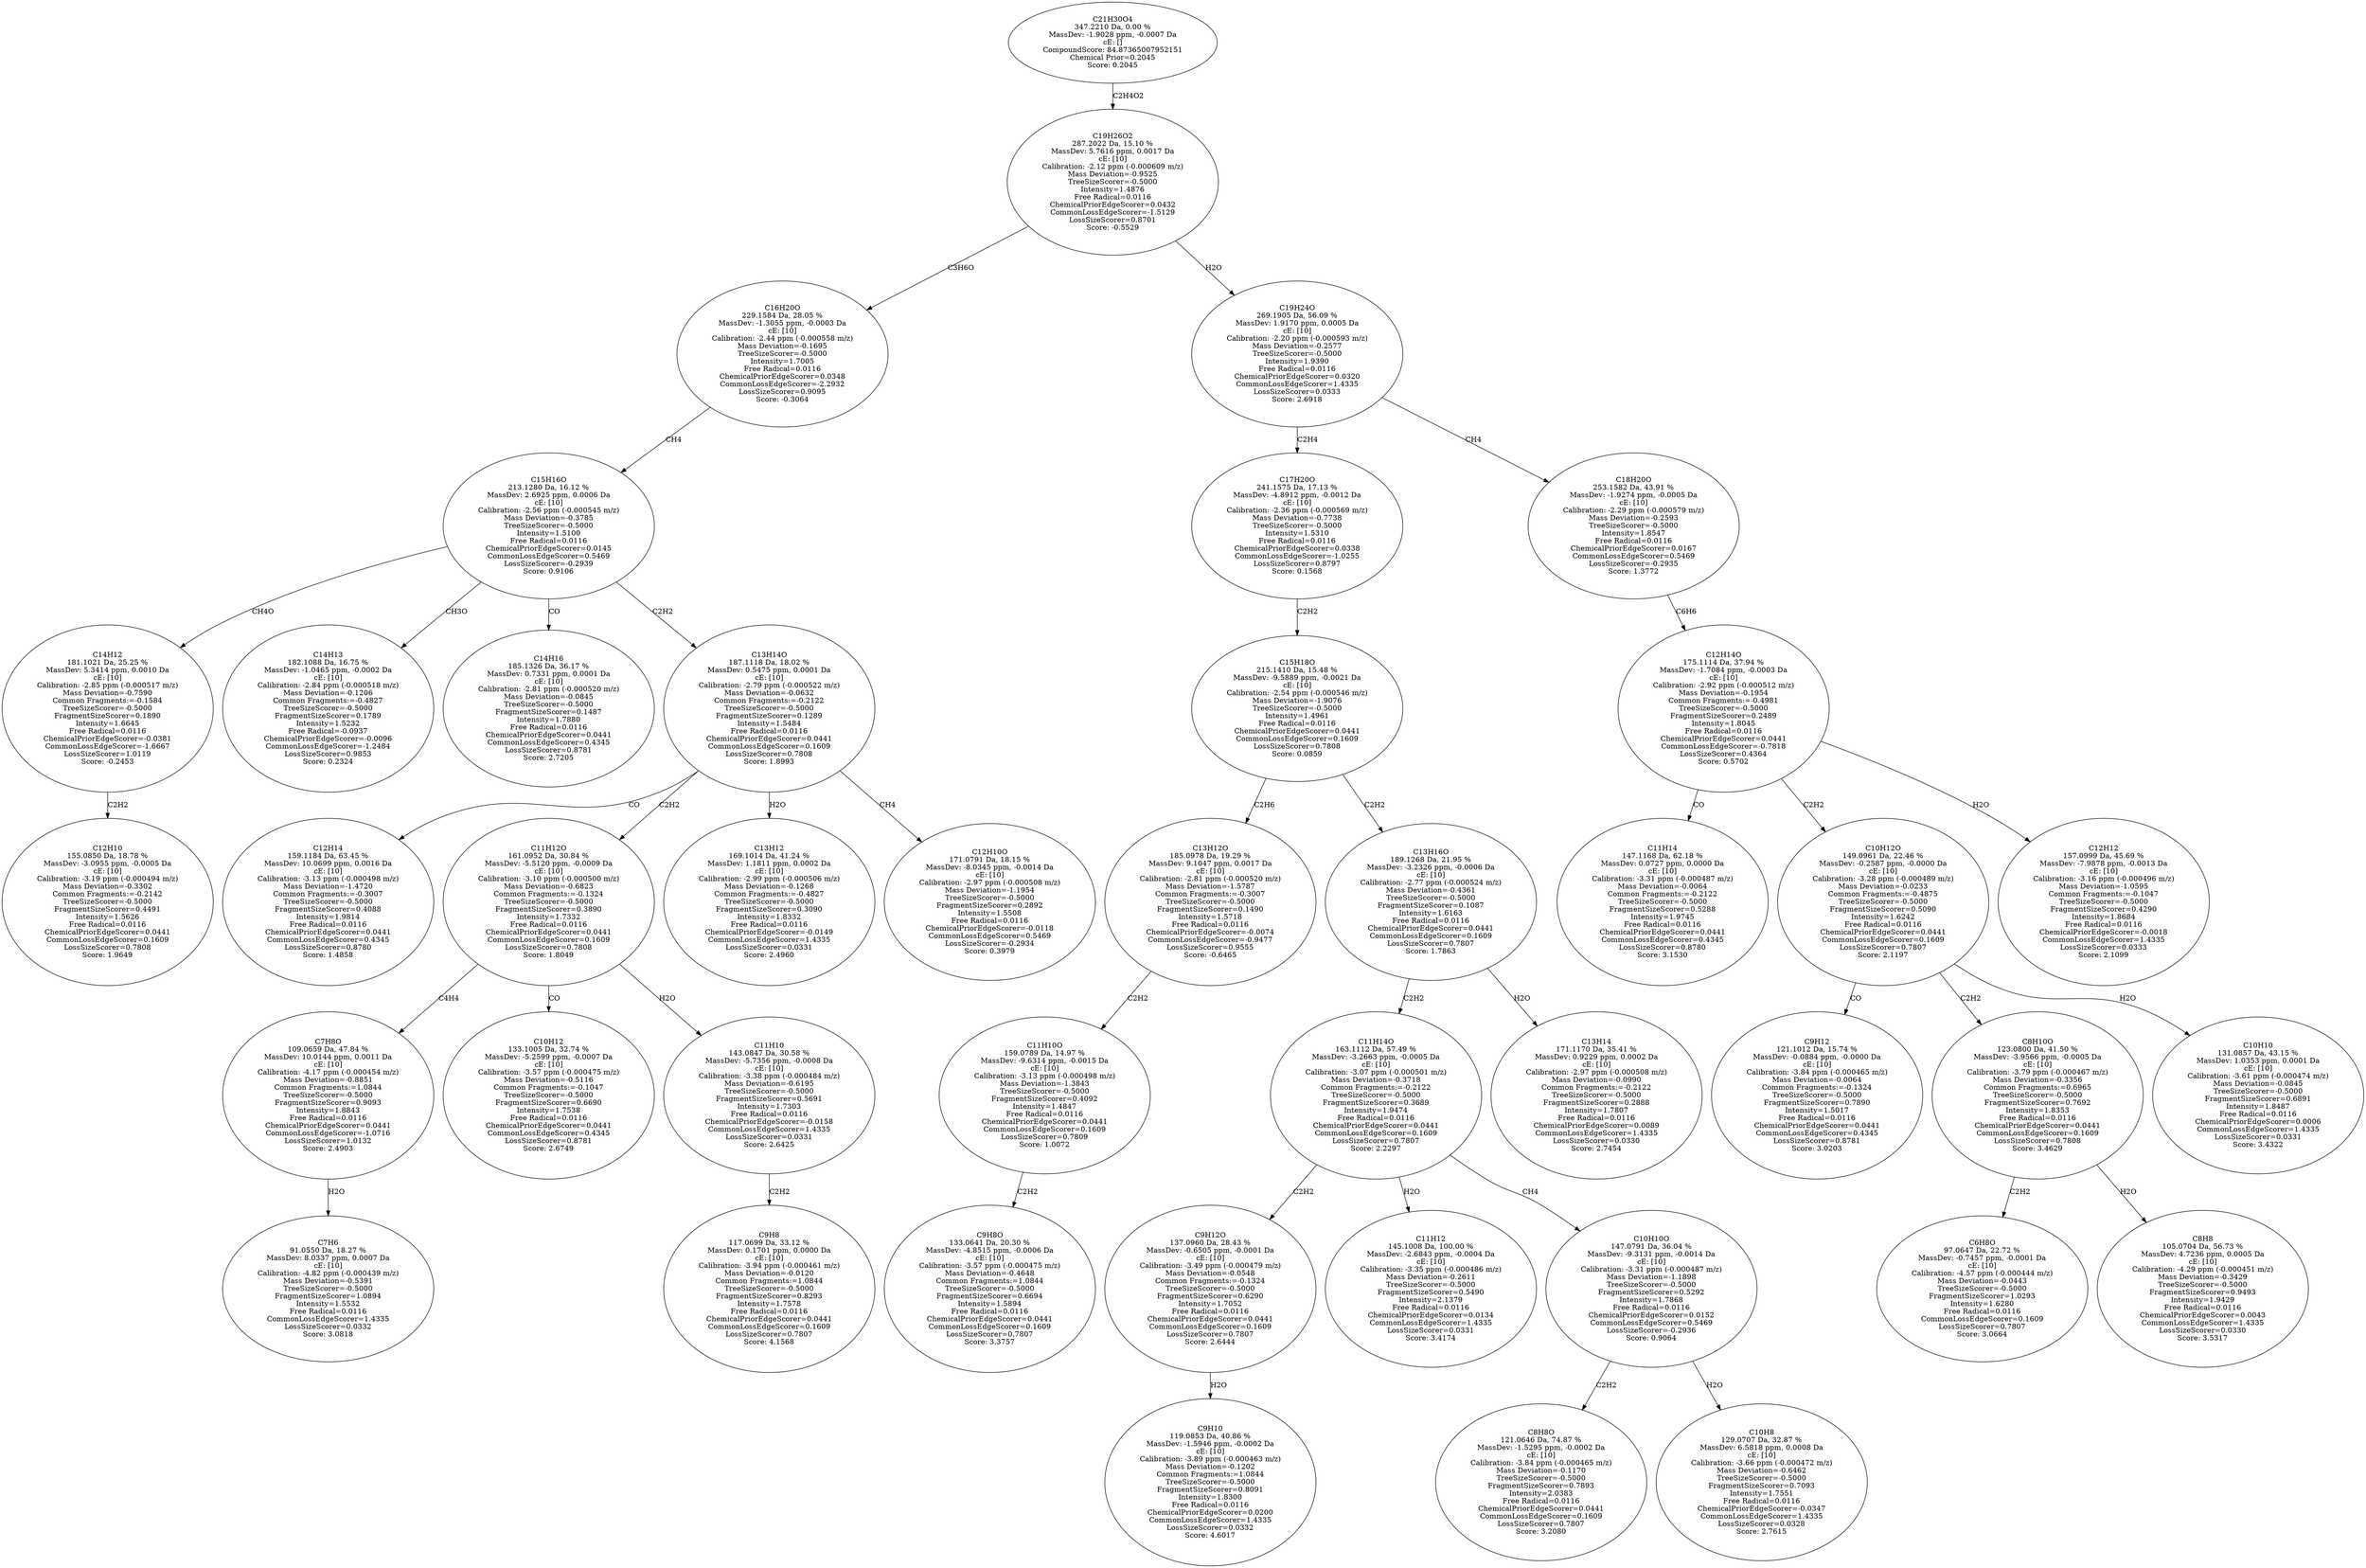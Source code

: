 strict digraph {
v1 [label="C12H10\n155.0850 Da, 18.78 %\nMassDev: -3.0955 ppm, -0.0005 Da\ncE: [10]\nCalibration: -3.19 ppm (-0.000494 m/z)\nMass Deviation=-0.3302\nCommon Fragments:=-0.2142\nTreeSizeScorer=-0.5000\nFragmentSizeScorer=0.4491\nIntensity=1.5626\nFree Radical=0.0116\nChemicalPriorEdgeScorer=0.0441\nCommonLossEdgeScorer=0.1609\nLossSizeScorer=0.7808\nScore: 1.9649"];
v2 [label="C14H12\n181.1021 Da, 25.25 %\nMassDev: 5.3414 ppm, 0.0010 Da\ncE: [10]\nCalibration: -2.85 ppm (-0.000517 m/z)\nMass Deviation=-0.7590\nCommon Fragments:=-0.1584\nTreeSizeScorer=-0.5000\nFragmentSizeScorer=0.1890\nIntensity=1.6645\nFree Radical=0.0116\nChemicalPriorEdgeScorer=-0.0381\nCommonLossEdgeScorer=-1.6667\nLossSizeScorer=1.0119\nScore: -0.2453"];
v3 [label="C14H13\n182.1088 Da, 16.75 %\nMassDev: -1.0465 ppm, -0.0002 Da\ncE: [10]\nCalibration: -2.84 ppm (-0.000518 m/z)\nMass Deviation=-0.1206\nCommon Fragments:=-0.4827\nTreeSizeScorer=-0.5000\nFragmentSizeScorer=0.1789\nIntensity=1.5232\nFree Radical=-0.0937\nChemicalPriorEdgeScorer=-0.0096\nCommonLossEdgeScorer=-1.2484\nLossSizeScorer=0.9853\nScore: 0.2324"];
v4 [label="C14H16\n185.1326 Da, 36.17 %\nMassDev: 0.7331 ppm, 0.0001 Da\ncE: [10]\nCalibration: -2.81 ppm (-0.000520 m/z)\nMass Deviation=-0.0845\nTreeSizeScorer=-0.5000\nFragmentSizeScorer=0.1487\nIntensity=1.7880\nFree Radical=0.0116\nChemicalPriorEdgeScorer=0.0441\nCommonLossEdgeScorer=0.4345\nLossSizeScorer=0.8781\nScore: 2.7205"];
v5 [label="C12H14\n159.1184 Da, 63.45 %\nMassDev: 10.0699 ppm, 0.0016 Da\ncE: [10]\nCalibration: -3.13 ppm (-0.000498 m/z)\nMass Deviation=-1.4720\nCommon Fragments:=-0.3007\nTreeSizeScorer=-0.5000\nFragmentSizeScorer=0.4088\nIntensity=1.9814\nFree Radical=0.0116\nChemicalPriorEdgeScorer=0.0441\nCommonLossEdgeScorer=0.4345\nLossSizeScorer=0.8780\nScore: 1.4858"];
v6 [label="C7H6\n91.0550 Da, 18.27 %\nMassDev: 8.0337 ppm, 0.0007 Da\ncE: [10]\nCalibration: -4.82 ppm (-0.000439 m/z)\nMass Deviation=-0.5391\nTreeSizeScorer=-0.5000\nFragmentSizeScorer=1.0894\nIntensity=1.5532\nFree Radical=0.0116\nCommonLossEdgeScorer=1.4335\nLossSizeScorer=0.0332\nScore: 3.0818"];
v7 [label="C7H8O\n109.0659 Da, 47.84 %\nMassDev: 10.0144 ppm, 0.0011 Da\ncE: [10]\nCalibration: -4.17 ppm (-0.000454 m/z)\nMass Deviation=-0.8851\nCommon Fragments:=1.0844\nTreeSizeScorer=-0.5000\nFragmentSizeScorer=0.9093\nIntensity=1.8843\nFree Radical=0.0116\nChemicalPriorEdgeScorer=0.0441\nCommonLossEdgeScorer=-1.0716\nLossSizeScorer=1.0132\nScore: 2.4903"];
v8 [label="C10H12\n133.1005 Da, 32.74 %\nMassDev: -5.2599 ppm, -0.0007 Da\ncE: [10]\nCalibration: -3.57 ppm (-0.000475 m/z)\nMass Deviation=-0.5116\nCommon Fragments:=-0.1047\nTreeSizeScorer=-0.5000\nFragmentSizeScorer=0.6690\nIntensity=1.7538\nFree Radical=0.0116\nChemicalPriorEdgeScorer=0.0441\nCommonLossEdgeScorer=0.4345\nLossSizeScorer=0.8781\nScore: 2.6749"];
v9 [label="C9H8\n117.0699 Da, 33.12 %\nMassDev: 0.1701 ppm, 0.0000 Da\ncE: [10]\nCalibration: -3.94 ppm (-0.000461 m/z)\nMass Deviation=-0.0120\nCommon Fragments:=1.0844\nTreeSizeScorer=-0.5000\nFragmentSizeScorer=0.8293\nIntensity=1.7578\nFree Radical=0.0116\nChemicalPriorEdgeScorer=0.0441\nCommonLossEdgeScorer=0.1609\nLossSizeScorer=0.7807\nScore: 4.1568"];
v10 [label="C11H10\n143.0847 Da, 30.58 %\nMassDev: -5.7356 ppm, -0.0008 Da\ncE: [10]\nCalibration: -3.38 ppm (-0.000484 m/z)\nMass Deviation=-0.6195\nTreeSizeScorer=-0.5000\nFragmentSizeScorer=0.5691\nIntensity=1.7303\nFree Radical=0.0116\nChemicalPriorEdgeScorer=-0.0158\nCommonLossEdgeScorer=1.4335\nLossSizeScorer=0.0331\nScore: 2.6425"];
v11 [label="C11H12O\n161.0952 Da, 30.84 %\nMassDev: -5.5120 ppm, -0.0009 Da\ncE: [10]\nCalibration: -3.10 ppm (-0.000500 m/z)\nMass Deviation=-0.6823\nCommon Fragments:=-0.1324\nTreeSizeScorer=-0.5000\nFragmentSizeScorer=0.3890\nIntensity=1.7332\nFree Radical=0.0116\nChemicalPriorEdgeScorer=0.0441\nCommonLossEdgeScorer=0.1609\nLossSizeScorer=0.7808\nScore: 1.8049"];
v12 [label="C13H12\n169.1014 Da, 41.24 %\nMassDev: 1.1811 ppm, 0.0002 Da\ncE: [10]\nCalibration: -2.99 ppm (-0.000506 m/z)\nMass Deviation=-0.1268\nCommon Fragments:=-0.4827\nTreeSizeScorer=-0.5000\nFragmentSizeScorer=0.3090\nIntensity=1.8332\nFree Radical=0.0116\nChemicalPriorEdgeScorer=-0.0149\nCommonLossEdgeScorer=1.4335\nLossSizeScorer=0.0331\nScore: 2.4960"];
v13 [label="C12H10O\n171.0791 Da, 18.15 %\nMassDev: -8.0345 ppm, -0.0014 Da\ncE: [10]\nCalibration: -2.97 ppm (-0.000508 m/z)\nMass Deviation=-1.1954\nTreeSizeScorer=-0.5000\nFragmentSizeScorer=0.2892\nIntensity=1.5508\nFree Radical=0.0116\nChemicalPriorEdgeScorer=-0.0118\nCommonLossEdgeScorer=0.5469\nLossSizeScorer=-0.2934\nScore: 0.3979"];
v14 [label="C13H14O\n187.1118 Da, 18.02 %\nMassDev: 0.5475 ppm, 0.0001 Da\ncE: [10]\nCalibration: -2.79 ppm (-0.000522 m/z)\nMass Deviation=-0.0632\nCommon Fragments:=-0.2122\nTreeSizeScorer=-0.5000\nFragmentSizeScorer=0.1289\nIntensity=1.5484\nFree Radical=0.0116\nChemicalPriorEdgeScorer=0.0441\nCommonLossEdgeScorer=0.1609\nLossSizeScorer=0.7808\nScore: 1.8993"];
v15 [label="C15H16O\n213.1280 Da, 16.12 %\nMassDev: 2.6925 ppm, 0.0006 Da\ncE: [10]\nCalibration: -2.56 ppm (-0.000545 m/z)\nMass Deviation=-0.3785\nTreeSizeScorer=-0.5000\nIntensity=1.5100\nFree Radical=0.0116\nChemicalPriorEdgeScorer=0.0145\nCommonLossEdgeScorer=0.5469\nLossSizeScorer=-0.2939\nScore: 0.9106"];
v16 [label="C16H20O\n229.1584 Da, 28.05 %\nMassDev: -1.3055 ppm, -0.0003 Da\ncE: [10]\nCalibration: -2.44 ppm (-0.000558 m/z)\nMass Deviation=-0.1695\nTreeSizeScorer=-0.5000\nIntensity=1.7005\nFree Radical=0.0116\nChemicalPriorEdgeScorer=0.0348\nCommonLossEdgeScorer=-2.2932\nLossSizeScorer=0.9095\nScore: -0.3064"];
v17 [label="C9H8O\n133.0641 Da, 20.30 %\nMassDev: -4.8515 ppm, -0.0006 Da\ncE: [10]\nCalibration: -3.57 ppm (-0.000475 m/z)\nMass Deviation=-0.4648\nCommon Fragments:=1.0844\nTreeSizeScorer=-0.5000\nFragmentSizeScorer=0.6694\nIntensity=1.5894\nFree Radical=0.0116\nChemicalPriorEdgeScorer=0.0441\nCommonLossEdgeScorer=0.1609\nLossSizeScorer=0.7807\nScore: 3.3757"];
v18 [label="C11H10O\n159.0789 Da, 14.97 %\nMassDev: -9.6314 ppm, -0.0015 Da\ncE: [10]\nCalibration: -3.13 ppm (-0.000498 m/z)\nMass Deviation=-1.3843\nTreeSizeScorer=-0.5000\nFragmentSizeScorer=0.4092\nIntensity=1.4847\nFree Radical=0.0116\nChemicalPriorEdgeScorer=0.0441\nCommonLossEdgeScorer=0.1609\nLossSizeScorer=0.7809\nScore: 1.0072"];
v19 [label="C13H12O\n185.0978 Da, 19.29 %\nMassDev: 9.1047 ppm, 0.0017 Da\ncE: [10]\nCalibration: -2.81 ppm (-0.000520 m/z)\nMass Deviation=-1.5787\nCommon Fragments:=-0.3007\nTreeSizeScorer=-0.5000\nFragmentSizeScorer=0.1490\nIntensity=1.5718\nFree Radical=0.0116\nChemicalPriorEdgeScorer=-0.0074\nCommonLossEdgeScorer=-0.9477\nLossSizeScorer=0.9555\nScore: -0.6465"];
v20 [label="C9H10\n119.0853 Da, 40.86 %\nMassDev: -1.5946 ppm, -0.0002 Da\ncE: [10]\nCalibration: -3.89 ppm (-0.000463 m/z)\nMass Deviation=-0.1202\nCommon Fragments:=1.0844\nTreeSizeScorer=-0.5000\nFragmentSizeScorer=0.8091\nIntensity=1.8300\nFree Radical=0.0116\nChemicalPriorEdgeScorer=0.0200\nCommonLossEdgeScorer=1.4335\nLossSizeScorer=0.0332\nScore: 4.6017"];
v21 [label="C9H12O\n137.0960 Da, 28.43 %\nMassDev: -0.6505 ppm, -0.0001 Da\ncE: [10]\nCalibration: -3.49 ppm (-0.000479 m/z)\nMass Deviation=-0.0548\nCommon Fragments:=-0.1324\nTreeSizeScorer=-0.5000\nFragmentSizeScorer=0.6290\nIntensity=1.7052\nFree Radical=0.0116\nChemicalPriorEdgeScorer=0.0441\nCommonLossEdgeScorer=0.1609\nLossSizeScorer=0.7807\nScore: 2.6444"];
v22 [label="C11H12\n145.1008 Da, 100.00 %\nMassDev: -2.6843 ppm, -0.0004 Da\ncE: [10]\nCalibration: -3.35 ppm (-0.000486 m/z)\nMass Deviation=-0.2611\nTreeSizeScorer=-0.5000\nFragmentSizeScorer=0.5490\nIntensity=2.1379\nFree Radical=0.0116\nChemicalPriorEdgeScorer=0.0134\nCommonLossEdgeScorer=1.4335\nLossSizeScorer=0.0331\nScore: 3.4174"];
v23 [label="C8H8O\n121.0646 Da, 74.87 %\nMassDev: -1.5295 ppm, -0.0002 Da\ncE: [10]\nCalibration: -3.84 ppm (-0.000465 m/z)\nMass Deviation=-0.1170\nTreeSizeScorer=-0.5000\nFragmentSizeScorer=0.7893\nIntensity=2.0383\nFree Radical=0.0116\nChemicalPriorEdgeScorer=0.0441\nCommonLossEdgeScorer=0.1609\nLossSizeScorer=0.7807\nScore: 3.2080"];
v24 [label="C10H8\n129.0707 Da, 32.87 %\nMassDev: 6.5818 ppm, 0.0008 Da\ncE: [10]\nCalibration: -3.66 ppm (-0.000472 m/z)\nMass Deviation=-0.6462\nTreeSizeScorer=-0.5000\nFragmentSizeScorer=0.7093\nIntensity=1.7551\nFree Radical=0.0116\nChemicalPriorEdgeScorer=-0.0347\nCommonLossEdgeScorer=1.4335\nLossSizeScorer=0.0328\nScore: 2.7615"];
v25 [label="C10H10O\n147.0791 Da, 36.04 %\nMassDev: -9.3131 ppm, -0.0014 Da\ncE: [10]\nCalibration: -3.31 ppm (-0.000487 m/z)\nMass Deviation=-1.1898\nTreeSizeScorer=-0.5000\nFragmentSizeScorer=0.5292\nIntensity=1.7868\nFree Radical=0.0116\nChemicalPriorEdgeScorer=0.0152\nCommonLossEdgeScorer=0.5469\nLossSizeScorer=-0.2936\nScore: 0.9064"];
v26 [label="C11H14O\n163.1112 Da, 57.49 %\nMassDev: -3.2663 ppm, -0.0005 Da\ncE: [10]\nCalibration: -3.07 ppm (-0.000501 m/z)\nMass Deviation=-0.3718\nCommon Fragments:=-0.2122\nTreeSizeScorer=-0.5000\nFragmentSizeScorer=0.3689\nIntensity=1.9474\nFree Radical=0.0116\nChemicalPriorEdgeScorer=0.0441\nCommonLossEdgeScorer=0.1609\nLossSizeScorer=0.7807\nScore: 2.2297"];
v27 [label="C13H14\n171.1170 Da, 35.41 %\nMassDev: 0.9229 ppm, 0.0002 Da\ncE: [10]\nCalibration: -2.97 ppm (-0.000508 m/z)\nMass Deviation=-0.0990\nCommon Fragments:=-0.2122\nTreeSizeScorer=-0.5000\nFragmentSizeScorer=0.2888\nIntensity=1.7807\nFree Radical=0.0116\nChemicalPriorEdgeScorer=0.0089\nCommonLossEdgeScorer=1.4335\nLossSizeScorer=0.0330\nScore: 2.7454"];
v28 [label="C13H16O\n189.1268 Da, 21.95 %\nMassDev: -3.2326 ppm, -0.0006 Da\ncE: [10]\nCalibration: -2.77 ppm (-0.000524 m/z)\nMass Deviation=-0.4361\nTreeSizeScorer=-0.5000\nFragmentSizeScorer=0.1087\nIntensity=1.6163\nFree Radical=0.0116\nChemicalPriorEdgeScorer=0.0441\nCommonLossEdgeScorer=0.1609\nLossSizeScorer=0.7807\nScore: 1.7863"];
v29 [label="C15H18O\n215.1410 Da, 15.48 %\nMassDev: -9.5889 ppm, -0.0021 Da\ncE: [10]\nCalibration: -2.54 ppm (-0.000546 m/z)\nMass Deviation=-1.9076\nTreeSizeScorer=-0.5000\nIntensity=1.4961\nFree Radical=0.0116\nChemicalPriorEdgeScorer=0.0441\nCommonLossEdgeScorer=0.1609\nLossSizeScorer=0.7808\nScore: 0.0859"];
v30 [label="C17H20O\n241.1575 Da, 17.13 %\nMassDev: -4.8912 ppm, -0.0012 Da\ncE: [10]\nCalibration: -2.36 ppm (-0.000569 m/z)\nMass Deviation=-0.7738\nTreeSizeScorer=-0.5000\nIntensity=1.5310\nFree Radical=0.0116\nChemicalPriorEdgeScorer=0.0338\nCommonLossEdgeScorer=-1.0255\nLossSizeScorer=0.8797\nScore: 0.1568"];
v31 [label="C11H14\n147.1168 Da, 62.18 %\nMassDev: 0.0727 ppm, 0.0000 Da\ncE: [10]\nCalibration: -3.31 ppm (-0.000487 m/z)\nMass Deviation=-0.0064\nCommon Fragments:=-0.2122\nTreeSizeScorer=-0.5000\nFragmentSizeScorer=0.5288\nIntensity=1.9745\nFree Radical=0.0116\nChemicalPriorEdgeScorer=0.0441\nCommonLossEdgeScorer=0.4345\nLossSizeScorer=0.8780\nScore: 3.1530"];
v32 [label="C9H12\n121.1012 Da, 15.74 %\nMassDev: -0.0884 ppm, -0.0000 Da\ncE: [10]\nCalibration: -3.84 ppm (-0.000465 m/z)\nMass Deviation=-0.0064\nCommon Fragments:=-0.1324\nTreeSizeScorer=-0.5000\nFragmentSizeScorer=0.7890\nIntensity=1.5017\nFree Radical=0.0116\nChemicalPriorEdgeScorer=0.0441\nCommonLossEdgeScorer=0.4345\nLossSizeScorer=0.8781\nScore: 3.0203"];
v33 [label="C6H8O\n97.0647 Da, 22.72 %\nMassDev: -0.7457 ppm, -0.0001 Da\ncE: [10]\nCalibration: -4.57 ppm (-0.000444 m/z)\nMass Deviation=-0.0443\nTreeSizeScorer=-0.5000\nFragmentSizeScorer=1.0293\nIntensity=1.6280\nFree Radical=0.0116\nCommonLossEdgeScorer=0.1609\nLossSizeScorer=0.7807\nScore: 3.0664"];
v34 [label="C8H8\n105.0704 Da, 56.73 %\nMassDev: 4.7236 ppm, 0.0005 Da\ncE: [10]\nCalibration: -4.29 ppm (-0.000451 m/z)\nMass Deviation=-0.3429\nTreeSizeScorer=-0.5000\nFragmentSizeScorer=0.9493\nIntensity=1.9429\nFree Radical=0.0116\nChemicalPriorEdgeScorer=0.0043\nCommonLossEdgeScorer=1.4335\nLossSizeScorer=0.0330\nScore: 3.5317"];
v35 [label="C8H10O\n123.0800 Da, 41.50 %\nMassDev: -3.9566 ppm, -0.0005 Da\ncE: [10]\nCalibration: -3.79 ppm (-0.000467 m/z)\nMass Deviation=-0.3356\nCommon Fragments:=0.6965\nTreeSizeScorer=-0.5000\nFragmentSizeScorer=0.7692\nIntensity=1.8353\nFree Radical=0.0116\nChemicalPriorEdgeScorer=0.0441\nCommonLossEdgeScorer=0.1609\nLossSizeScorer=0.7808\nScore: 3.4629"];
v36 [label="C10H10\n131.0857 Da, 43.15 %\nMassDev: 1.0353 ppm, 0.0001 Da\ncE: [10]\nCalibration: -3.61 ppm (-0.000474 m/z)\nMass Deviation=-0.0845\nTreeSizeScorer=-0.5000\nFragmentSizeScorer=0.6891\nIntensity=1.8487\nFree Radical=0.0116\nChemicalPriorEdgeScorer=0.0006\nCommonLossEdgeScorer=1.4335\nLossSizeScorer=0.0331\nScore: 3.4322"];
v37 [label="C10H12O\n149.0961 Da, 22.46 %\nMassDev: -0.2587 ppm, -0.0000 Da\ncE: [10]\nCalibration: -3.28 ppm (-0.000489 m/z)\nMass Deviation=-0.0233\nCommon Fragments:=-0.4875\nTreeSizeScorer=-0.5000\nFragmentSizeScorer=0.5090\nIntensity=1.6242\nFree Radical=0.0116\nChemicalPriorEdgeScorer=0.0441\nCommonLossEdgeScorer=0.1609\nLossSizeScorer=0.7807\nScore: 2.1197"];
v38 [label="C12H12\n157.0999 Da, 45.69 %\nMassDev: -7.9878 ppm, -0.0013 Da\ncE: [10]\nCalibration: -3.16 ppm (-0.000496 m/z)\nMass Deviation=-1.0595\nCommon Fragments:=-0.1047\nTreeSizeScorer=-0.5000\nFragmentSizeScorer=0.4290\nIntensity=1.8684\nFree Radical=0.0116\nChemicalPriorEdgeScorer=-0.0018\nCommonLossEdgeScorer=1.4335\nLossSizeScorer=0.0333\nScore: 2.1099"];
v39 [label="C12H14O\n175.1114 Da, 37.94 %\nMassDev: -1.7084 ppm, -0.0003 Da\ncE: [10]\nCalibration: -2.92 ppm (-0.000512 m/z)\nMass Deviation=-0.1954\nCommon Fragments:=-0.4981\nTreeSizeScorer=-0.5000\nFragmentSizeScorer=0.2489\nIntensity=1.8045\nFree Radical=0.0116\nChemicalPriorEdgeScorer=0.0441\nCommonLossEdgeScorer=-0.7818\nLossSizeScorer=0.4364\nScore: 0.5702"];
v40 [label="C18H20O\n253.1582 Da, 43.91 %\nMassDev: -1.9274 ppm, -0.0005 Da\ncE: [10]\nCalibration: -2.29 ppm (-0.000579 m/z)\nMass Deviation=-0.2593\nTreeSizeScorer=-0.5000\nIntensity=1.8547\nFree Radical=0.0116\nChemicalPriorEdgeScorer=0.0167\nCommonLossEdgeScorer=0.5469\nLossSizeScorer=-0.2935\nScore: 1.3772"];
v41 [label="C19H24O\n269.1905 Da, 56.09 %\nMassDev: 1.9170 ppm, 0.0005 Da\ncE: [10]\nCalibration: -2.20 ppm (-0.000593 m/z)\nMass Deviation=-0.2577\nTreeSizeScorer=-0.5000\nIntensity=1.9390\nFree Radical=0.0116\nChemicalPriorEdgeScorer=0.0320\nCommonLossEdgeScorer=1.4335\nLossSizeScorer=0.0333\nScore: 2.6918"];
v42 [label="C19H26O2\n287.2022 Da, 15.10 %\nMassDev: 5.7616 ppm, 0.0017 Da\ncE: [10]\nCalibration: -2.12 ppm (-0.000609 m/z)\nMass Deviation=-0.9525\nTreeSizeScorer=-0.5000\nIntensity=1.4876\nFree Radical=0.0116\nChemicalPriorEdgeScorer=0.0432\nCommonLossEdgeScorer=-1.5129\nLossSizeScorer=0.8701\nScore: -0.5529"];
v43 [label="C21H30O4\n347.2210 Da, 0.00 %\nMassDev: -1.9028 ppm, -0.0007 Da\ncE: []\nCompoundScore: 84.87365007952151\nChemical Prior=0.2045\nScore: 0.2045"];
v2 -> v1 [label="C2H2"];
v15 -> v2 [label="CH4O"];
v15 -> v3 [label="CH3O"];
v15 -> v4 [label="CO"];
v14 -> v5 [label="CO"];
v7 -> v6 [label="H2O"];
v11 -> v7 [label="C4H4"];
v11 -> v8 [label="CO"];
v10 -> v9 [label="C2H2"];
v11 -> v10 [label="H2O"];
v14 -> v11 [label="C2H2"];
v14 -> v12 [label="H2O"];
v14 -> v13 [label="CH4"];
v15 -> v14 [label="C2H2"];
v16 -> v15 [label="CH4"];
v42 -> v16 [label="C3H6O"];
v18 -> v17 [label="C2H2"];
v19 -> v18 [label="C2H2"];
v29 -> v19 [label="C2H6"];
v21 -> v20 [label="H2O"];
v26 -> v21 [label="C2H2"];
v26 -> v22 [label="H2O"];
v25 -> v23 [label="C2H2"];
v25 -> v24 [label="H2O"];
v26 -> v25 [label="CH4"];
v28 -> v26 [label="C2H2"];
v28 -> v27 [label="H2O"];
v29 -> v28 [label="C2H2"];
v30 -> v29 [label="C2H2"];
v41 -> v30 [label="C2H4"];
v39 -> v31 [label="CO"];
v37 -> v32 [label="CO"];
v35 -> v33 [label="C2H2"];
v35 -> v34 [label="H2O"];
v37 -> v35 [label="C2H2"];
v37 -> v36 [label="H2O"];
v39 -> v37 [label="C2H2"];
v39 -> v38 [label="H2O"];
v40 -> v39 [label="C6H6"];
v41 -> v40 [label="CH4"];
v42 -> v41 [label="H2O"];
v43 -> v42 [label="C2H4O2"];
}